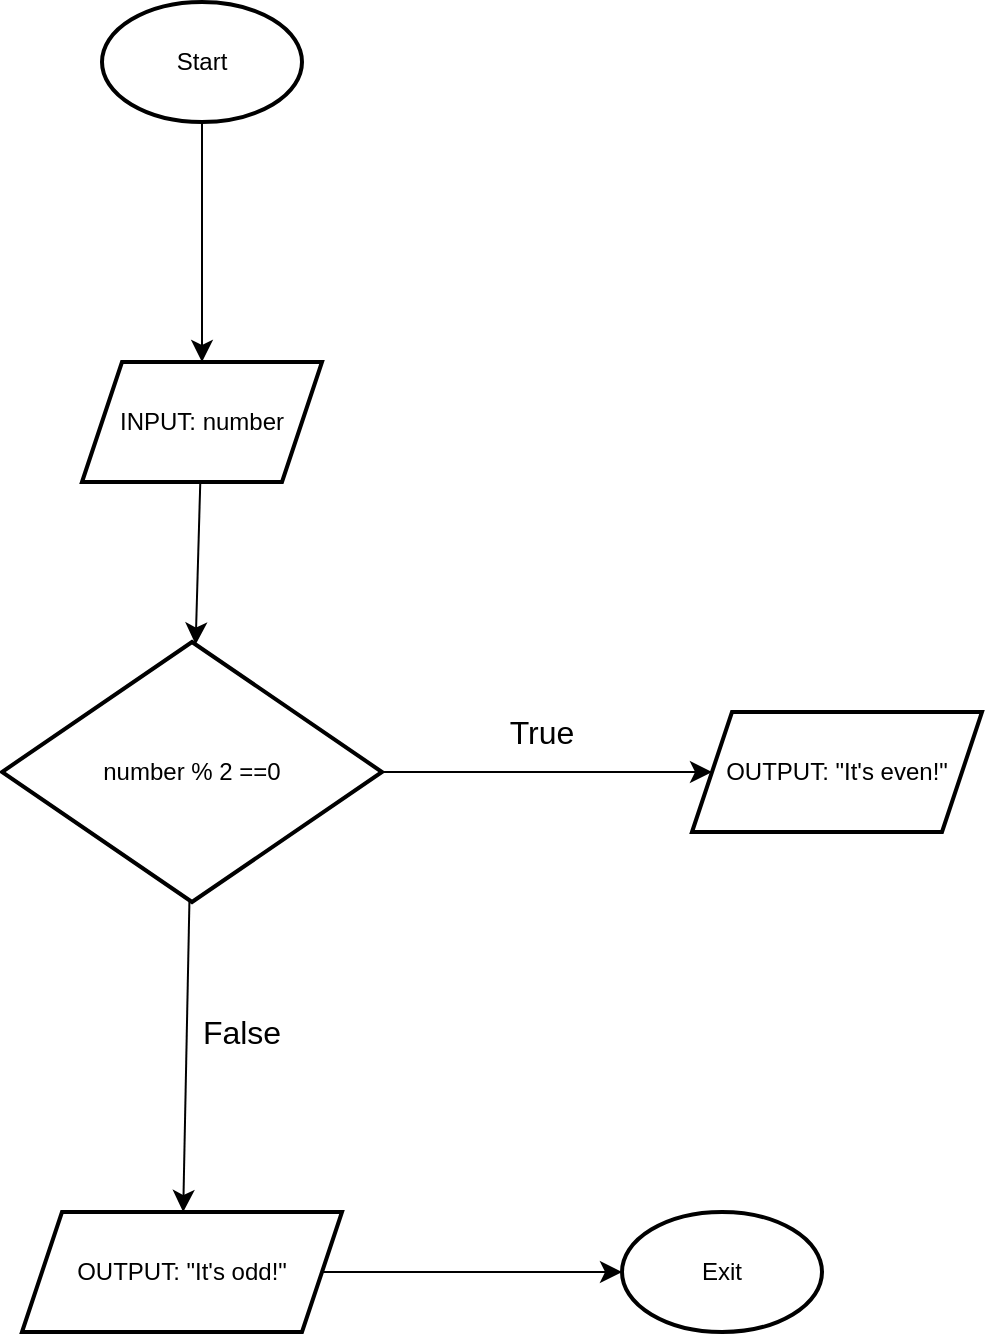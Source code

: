 <mxfile version="24.6.3" type="github">
  <diagram id="C5RBs43oDa-KdzZeNtuy" name="Page-1">
    <mxGraphModel dx="723" dy="646" grid="1" gridSize="10" guides="1" tooltips="1" connect="1" arrows="1" fold="1" page="1" pageScale="1" pageWidth="827" pageHeight="1169" math="0" shadow="0">
      <root>
        <mxCell id="WIyWlLk6GJQsqaUBKTNV-0" />
        <mxCell id="WIyWlLk6GJQsqaUBKTNV-1" parent="WIyWlLk6GJQsqaUBKTNV-0" />
        <mxCell id="uTEP4F4Mro2vo7fxBwQ3-2" value="" style="edgeStyle=none;curved=1;rounded=0;orthogonalLoop=1;jettySize=auto;html=1;fontSize=12;startSize=8;endSize=8;" edge="1" parent="WIyWlLk6GJQsqaUBKTNV-1" source="uTEP4F4Mro2vo7fxBwQ3-0" target="uTEP4F4Mro2vo7fxBwQ3-1">
          <mxGeometry relative="1" as="geometry" />
        </mxCell>
        <mxCell id="uTEP4F4Mro2vo7fxBwQ3-0" value="Start" style="strokeWidth=2;html=1;shape=mxgraph.flowchart.start_1;whiteSpace=wrap;" vertex="1" parent="WIyWlLk6GJQsqaUBKTNV-1">
          <mxGeometry x="340" y="30" width="100" height="60" as="geometry" />
        </mxCell>
        <mxCell id="uTEP4F4Mro2vo7fxBwQ3-4" value="" style="edgeStyle=none;curved=1;rounded=0;orthogonalLoop=1;jettySize=auto;html=1;fontSize=12;startSize=8;endSize=8;" edge="1" parent="WIyWlLk6GJQsqaUBKTNV-1" source="uTEP4F4Mro2vo7fxBwQ3-1" target="uTEP4F4Mro2vo7fxBwQ3-3">
          <mxGeometry relative="1" as="geometry" />
        </mxCell>
        <mxCell id="uTEP4F4Mro2vo7fxBwQ3-1" value="INPUT: number" style="shape=parallelogram;perimeter=parallelogramPerimeter;whiteSpace=wrap;html=1;fixedSize=1;strokeWidth=2;" vertex="1" parent="WIyWlLk6GJQsqaUBKTNV-1">
          <mxGeometry x="330" y="210" width="120" height="60" as="geometry" />
        </mxCell>
        <mxCell id="uTEP4F4Mro2vo7fxBwQ3-6" value="" style="edgeStyle=none;curved=1;rounded=0;orthogonalLoop=1;jettySize=auto;html=1;fontSize=12;startSize=8;endSize=8;" edge="1" parent="WIyWlLk6GJQsqaUBKTNV-1" source="uTEP4F4Mro2vo7fxBwQ3-3" target="uTEP4F4Mro2vo7fxBwQ3-5">
          <mxGeometry relative="1" as="geometry" />
        </mxCell>
        <mxCell id="uTEP4F4Mro2vo7fxBwQ3-10" value="" style="edgeStyle=none;curved=1;rounded=0;orthogonalLoop=1;jettySize=auto;html=1;fontSize=12;startSize=8;endSize=8;" edge="1" parent="WIyWlLk6GJQsqaUBKTNV-1" source="uTEP4F4Mro2vo7fxBwQ3-3" target="uTEP4F4Mro2vo7fxBwQ3-9">
          <mxGeometry relative="1" as="geometry" />
        </mxCell>
        <mxCell id="uTEP4F4Mro2vo7fxBwQ3-3" value="number % 2 ==0" style="rhombus;whiteSpace=wrap;html=1;strokeWidth=2;" vertex="1" parent="WIyWlLk6GJQsqaUBKTNV-1">
          <mxGeometry x="290" y="350" width="190" height="130" as="geometry" />
        </mxCell>
        <mxCell id="uTEP4F4Mro2vo7fxBwQ3-5" value="OUTPUT: &quot;It&#39;s even!&quot;" style="shape=parallelogram;perimeter=parallelogramPerimeter;whiteSpace=wrap;html=1;fixedSize=1;strokeWidth=2;" vertex="1" parent="WIyWlLk6GJQsqaUBKTNV-1">
          <mxGeometry x="635" y="385" width="145" height="60" as="geometry" />
        </mxCell>
        <mxCell id="uTEP4F4Mro2vo7fxBwQ3-8" value="True" style="text;strokeColor=none;fillColor=none;html=1;align=center;verticalAlign=middle;whiteSpace=wrap;rounded=0;fontSize=16;" vertex="1" parent="WIyWlLk6GJQsqaUBKTNV-1">
          <mxGeometry x="530" y="380" width="60" height="30" as="geometry" />
        </mxCell>
        <mxCell id="uTEP4F4Mro2vo7fxBwQ3-13" value="" style="edgeStyle=none;curved=1;rounded=0;orthogonalLoop=1;jettySize=auto;html=1;fontSize=12;startSize=8;endSize=8;" edge="1" parent="WIyWlLk6GJQsqaUBKTNV-1" source="uTEP4F4Mro2vo7fxBwQ3-9" target="uTEP4F4Mro2vo7fxBwQ3-12">
          <mxGeometry relative="1" as="geometry" />
        </mxCell>
        <mxCell id="uTEP4F4Mro2vo7fxBwQ3-9" value="OUTPUT: &quot;It&#39;s odd!&quot;" style="shape=parallelogram;perimeter=parallelogramPerimeter;whiteSpace=wrap;html=1;fixedSize=1;strokeWidth=2;" vertex="1" parent="WIyWlLk6GJQsqaUBKTNV-1">
          <mxGeometry x="300" y="635" width="160" height="60" as="geometry" />
        </mxCell>
        <mxCell id="uTEP4F4Mro2vo7fxBwQ3-11" value="False" style="text;strokeColor=none;fillColor=none;html=1;align=center;verticalAlign=middle;whiteSpace=wrap;rounded=0;fontSize=16;" vertex="1" parent="WIyWlLk6GJQsqaUBKTNV-1">
          <mxGeometry x="380" y="530" width="60" height="30" as="geometry" />
        </mxCell>
        <mxCell id="uTEP4F4Mro2vo7fxBwQ3-12" value="Exit" style="strokeWidth=2;html=1;shape=mxgraph.flowchart.start_1;whiteSpace=wrap;" vertex="1" parent="WIyWlLk6GJQsqaUBKTNV-1">
          <mxGeometry x="600" y="635" width="100" height="60" as="geometry" />
        </mxCell>
      </root>
    </mxGraphModel>
  </diagram>
</mxfile>
